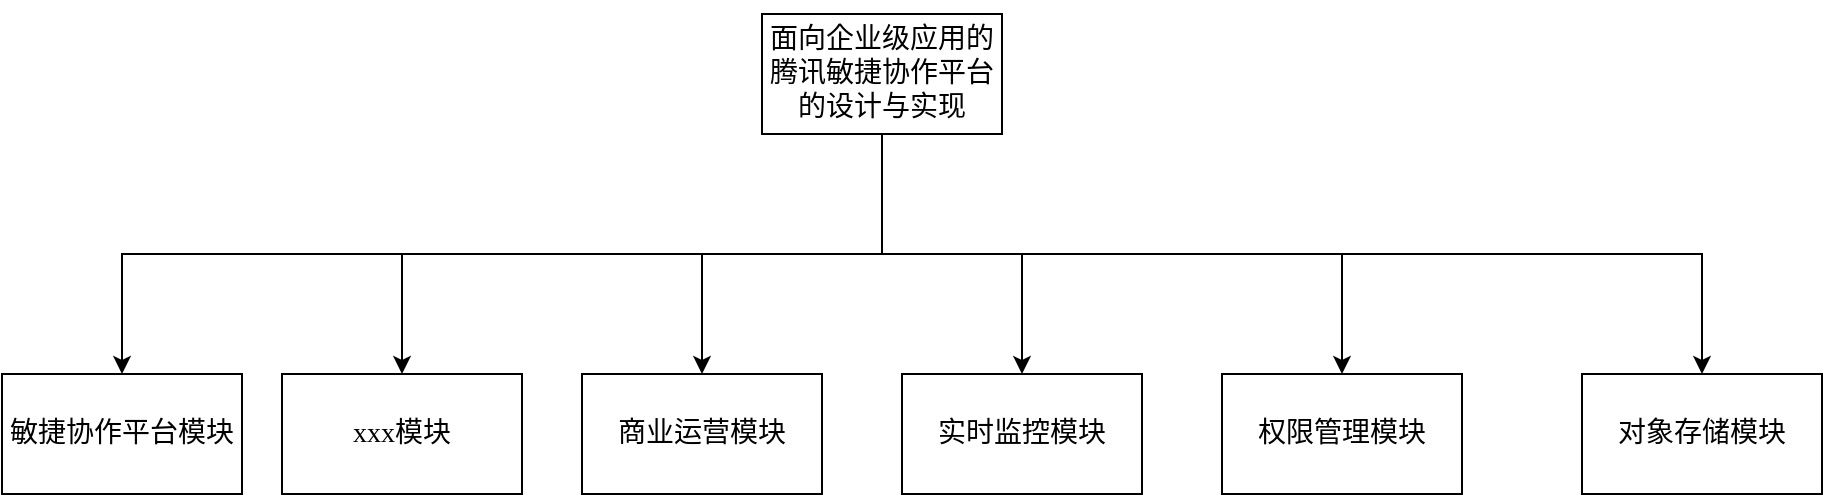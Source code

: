 <mxfile version="26.0.10">
  <diagram name="Page-1" id="64zSRsmpCtbbm_WttbOE">
    <mxGraphModel dx="1166" dy="629" grid="1" gridSize="10" guides="1" tooltips="1" connect="1" arrows="1" fold="1" page="1" pageScale="1" pageWidth="850" pageHeight="1100" math="0" shadow="0">
      <root>
        <mxCell id="0" />
        <mxCell id="1" parent="0" />
        <mxCell id="KSOKB3vRom62P74wCubd-6" style="edgeStyle=orthogonalEdgeStyle;rounded=0;orthogonalLoop=1;jettySize=auto;html=1;exitX=0.5;exitY=1;exitDx=0;exitDy=0;" edge="1" parent="1" source="KSOKB3vRom62P74wCubd-1" target="KSOKB3vRom62P74wCubd-5">
          <mxGeometry relative="1" as="geometry" />
        </mxCell>
        <mxCell id="KSOKB3vRom62P74wCubd-7" style="edgeStyle=orthogonalEdgeStyle;rounded=0;orthogonalLoop=1;jettySize=auto;html=1;exitX=0.5;exitY=1;exitDx=0;exitDy=0;" edge="1" parent="1" source="KSOKB3vRom62P74wCubd-1" target="KSOKB3vRom62P74wCubd-4">
          <mxGeometry relative="1" as="geometry" />
        </mxCell>
        <mxCell id="KSOKB3vRom62P74wCubd-8" style="edgeStyle=orthogonalEdgeStyle;rounded=0;orthogonalLoop=1;jettySize=auto;html=1;exitX=0.5;exitY=1;exitDx=0;exitDy=0;entryX=0.5;entryY=0;entryDx=0;entryDy=0;" edge="1" parent="1" source="KSOKB3vRom62P74wCubd-1" target="KSOKB3vRom62P74wCubd-3">
          <mxGeometry relative="1" as="geometry" />
        </mxCell>
        <mxCell id="KSOKB3vRom62P74wCubd-9" style="edgeStyle=orthogonalEdgeStyle;rounded=0;orthogonalLoop=1;jettySize=auto;html=1;exitX=0.5;exitY=1;exitDx=0;exitDy=0;entryX=0.5;entryY=0;entryDx=0;entryDy=0;" edge="1" parent="1" source="KSOKB3vRom62P74wCubd-1" target="KSOKB3vRom62P74wCubd-2">
          <mxGeometry relative="1" as="geometry">
            <mxPoint x="630" y="240" as="targetPoint" />
          </mxGeometry>
        </mxCell>
        <mxCell id="KSOKB3vRom62P74wCubd-12" style="edgeStyle=orthogonalEdgeStyle;rounded=0;orthogonalLoop=1;jettySize=auto;html=1;exitX=0.5;exitY=1;exitDx=0;exitDy=0;" edge="1" parent="1" source="KSOKB3vRom62P74wCubd-1" target="KSOKB3vRom62P74wCubd-10">
          <mxGeometry relative="1" as="geometry" />
        </mxCell>
        <mxCell id="KSOKB3vRom62P74wCubd-13" style="edgeStyle=orthogonalEdgeStyle;rounded=0;orthogonalLoop=1;jettySize=auto;html=1;exitX=0.5;exitY=1;exitDx=0;exitDy=0;entryX=0.5;entryY=0;entryDx=0;entryDy=0;" edge="1" parent="1" source="KSOKB3vRom62P74wCubd-1" target="KSOKB3vRom62P74wCubd-11">
          <mxGeometry relative="1" as="geometry" />
        </mxCell>
        <mxCell id="KSOKB3vRom62P74wCubd-1" value="&lt;p class=&quot;MsoNormal&quot;&gt;&lt;span style=&quot;mso-spacerun:&#39;yes&#39;;font-family:宋体;mso-bidi-font-family:&#39;Times New Roman&#39;;&#xa;mso-bidi-font-weight:bold;font-size:10.5pt;mso-font-kerning:1.0pt;&quot;&gt;&lt;font face=&quot;宋体&quot;&gt;面向企业级应用的腾讯敏捷协作平台的设计与实现&lt;/font&gt;&lt;/span&gt;&lt;/p&gt;" style="rounded=0;whiteSpace=wrap;html=1;" vertex="1" parent="1">
          <mxGeometry x="440" y="110" width="120" height="60" as="geometry" />
        </mxCell>
        <mxCell id="KSOKB3vRom62P74wCubd-2" value="&lt;p class=&quot;MsoNormal&quot;&gt;&lt;span style=&quot;mso-spacerun:&#39;yes&#39;;font-family:宋体;mso-bidi-font-family:&#39;Times New Roman&#39;;&lt;br/&gt;mso-bidi-font-weight:bold;font-size:10.5pt;mso-font-kerning:1.0pt;&quot;&gt;&lt;font face=&quot;宋体&quot;&gt;对象存储模块&lt;/font&gt;&lt;/span&gt;&lt;/p&gt;" style="rounded=0;whiteSpace=wrap;html=1;" vertex="1" parent="1">
          <mxGeometry x="850" y="290" width="120" height="60" as="geometry" />
        </mxCell>
        <mxCell id="KSOKB3vRom62P74wCubd-3" value="&lt;p class=&quot;MsoNormal&quot;&gt;&lt;font face=&quot;宋体&quot;&gt;&lt;span style=&quot;font-size: 14px;&quot;&gt;权限管理模块&lt;/span&gt;&lt;/font&gt;&lt;/p&gt;" style="rounded=0;whiteSpace=wrap;html=1;" vertex="1" parent="1">
          <mxGeometry x="670" y="290" width="120" height="60" as="geometry" />
        </mxCell>
        <mxCell id="KSOKB3vRom62P74wCubd-4" value="&lt;p class=&quot;MsoNormal&quot;&gt;&lt;span style=&quot;font-family: 宋体; font-size: 14px;&quot;&gt;实时监控模块&lt;/span&gt;&lt;/p&gt;" style="rounded=0;whiteSpace=wrap;html=1;" vertex="1" parent="1">
          <mxGeometry x="510" y="290" width="120" height="60" as="geometry" />
        </mxCell>
        <mxCell id="KSOKB3vRom62P74wCubd-5" value="&lt;p class=&quot;MsoNormal&quot;&gt;&lt;font face=&quot;宋体&quot;&gt;&lt;span style=&quot;font-size: 14px;&quot;&gt;敏捷协作平台模块&lt;/span&gt;&lt;/font&gt;&lt;/p&gt;" style="rounded=0;whiteSpace=wrap;html=1;" vertex="1" parent="1">
          <mxGeometry x="60" y="290" width="120" height="60" as="geometry" />
        </mxCell>
        <mxCell id="KSOKB3vRom62P74wCubd-10" value="&lt;p class=&quot;MsoNormal&quot;&gt;&lt;font face=&quot;宋体&quot;&gt;&lt;span style=&quot;font-size: 14px;&quot;&gt;商业运营模块&lt;/span&gt;&lt;/font&gt;&lt;/p&gt;" style="rounded=0;whiteSpace=wrap;html=1;" vertex="1" parent="1">
          <mxGeometry x="350" y="290" width="120" height="60" as="geometry" />
        </mxCell>
        <mxCell id="KSOKB3vRom62P74wCubd-11" value="&lt;p class=&quot;MsoNormal&quot;&gt;&lt;span style=&quot;font-family: 宋体; font-size: 14px;&quot;&gt;xxx模块&lt;/span&gt;&lt;/p&gt;" style="rounded=0;whiteSpace=wrap;html=1;" vertex="1" parent="1">
          <mxGeometry x="200" y="290" width="120" height="60" as="geometry" />
        </mxCell>
      </root>
    </mxGraphModel>
  </diagram>
</mxfile>
